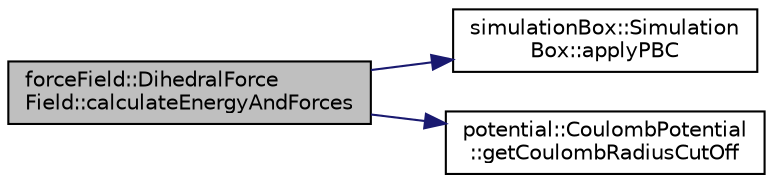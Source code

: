 digraph "forceField::DihedralForceField::calculateEnergyAndForces"
{
 // LATEX_PDF_SIZE
  edge [fontname="Helvetica",fontsize="10",labelfontname="Helvetica",labelfontsize="10"];
  node [fontname="Helvetica",fontsize="10",shape=record];
  rankdir="LR";
  Node1 [label="forceField::DihedralForce\lField::calculateEnergyAndForces",height=0.2,width=0.4,color="black", fillcolor="grey75", style="filled", fontcolor="black",tooltip="calculate energy and forces for a single dihedral"];
  Node1 -> Node2 [color="midnightblue",fontsize="10",style="solid",fontname="Helvetica"];
  Node2 [label="simulationBox::Simulation\lBox::applyPBC",height=0.2,width=0.4,color="black", fillcolor="white", style="filled",URL="$classsimulationBox_1_1SimulationBox.html#a4534218795fee8fdc6c8582d9bf3caea",tooltip=" "];
  Node1 -> Node3 [color="midnightblue",fontsize="10",style="solid",fontname="Helvetica"];
  Node3 [label="potential::CoulombPotential\l::getCoulombRadiusCutOff",height=0.2,width=0.4,color="black", fillcolor="white", style="filled",URL="$classpotential_1_1CoulombPotential.html#abfb74ea21779c52b66e4ee994e3f0759",tooltip=" "];
}
